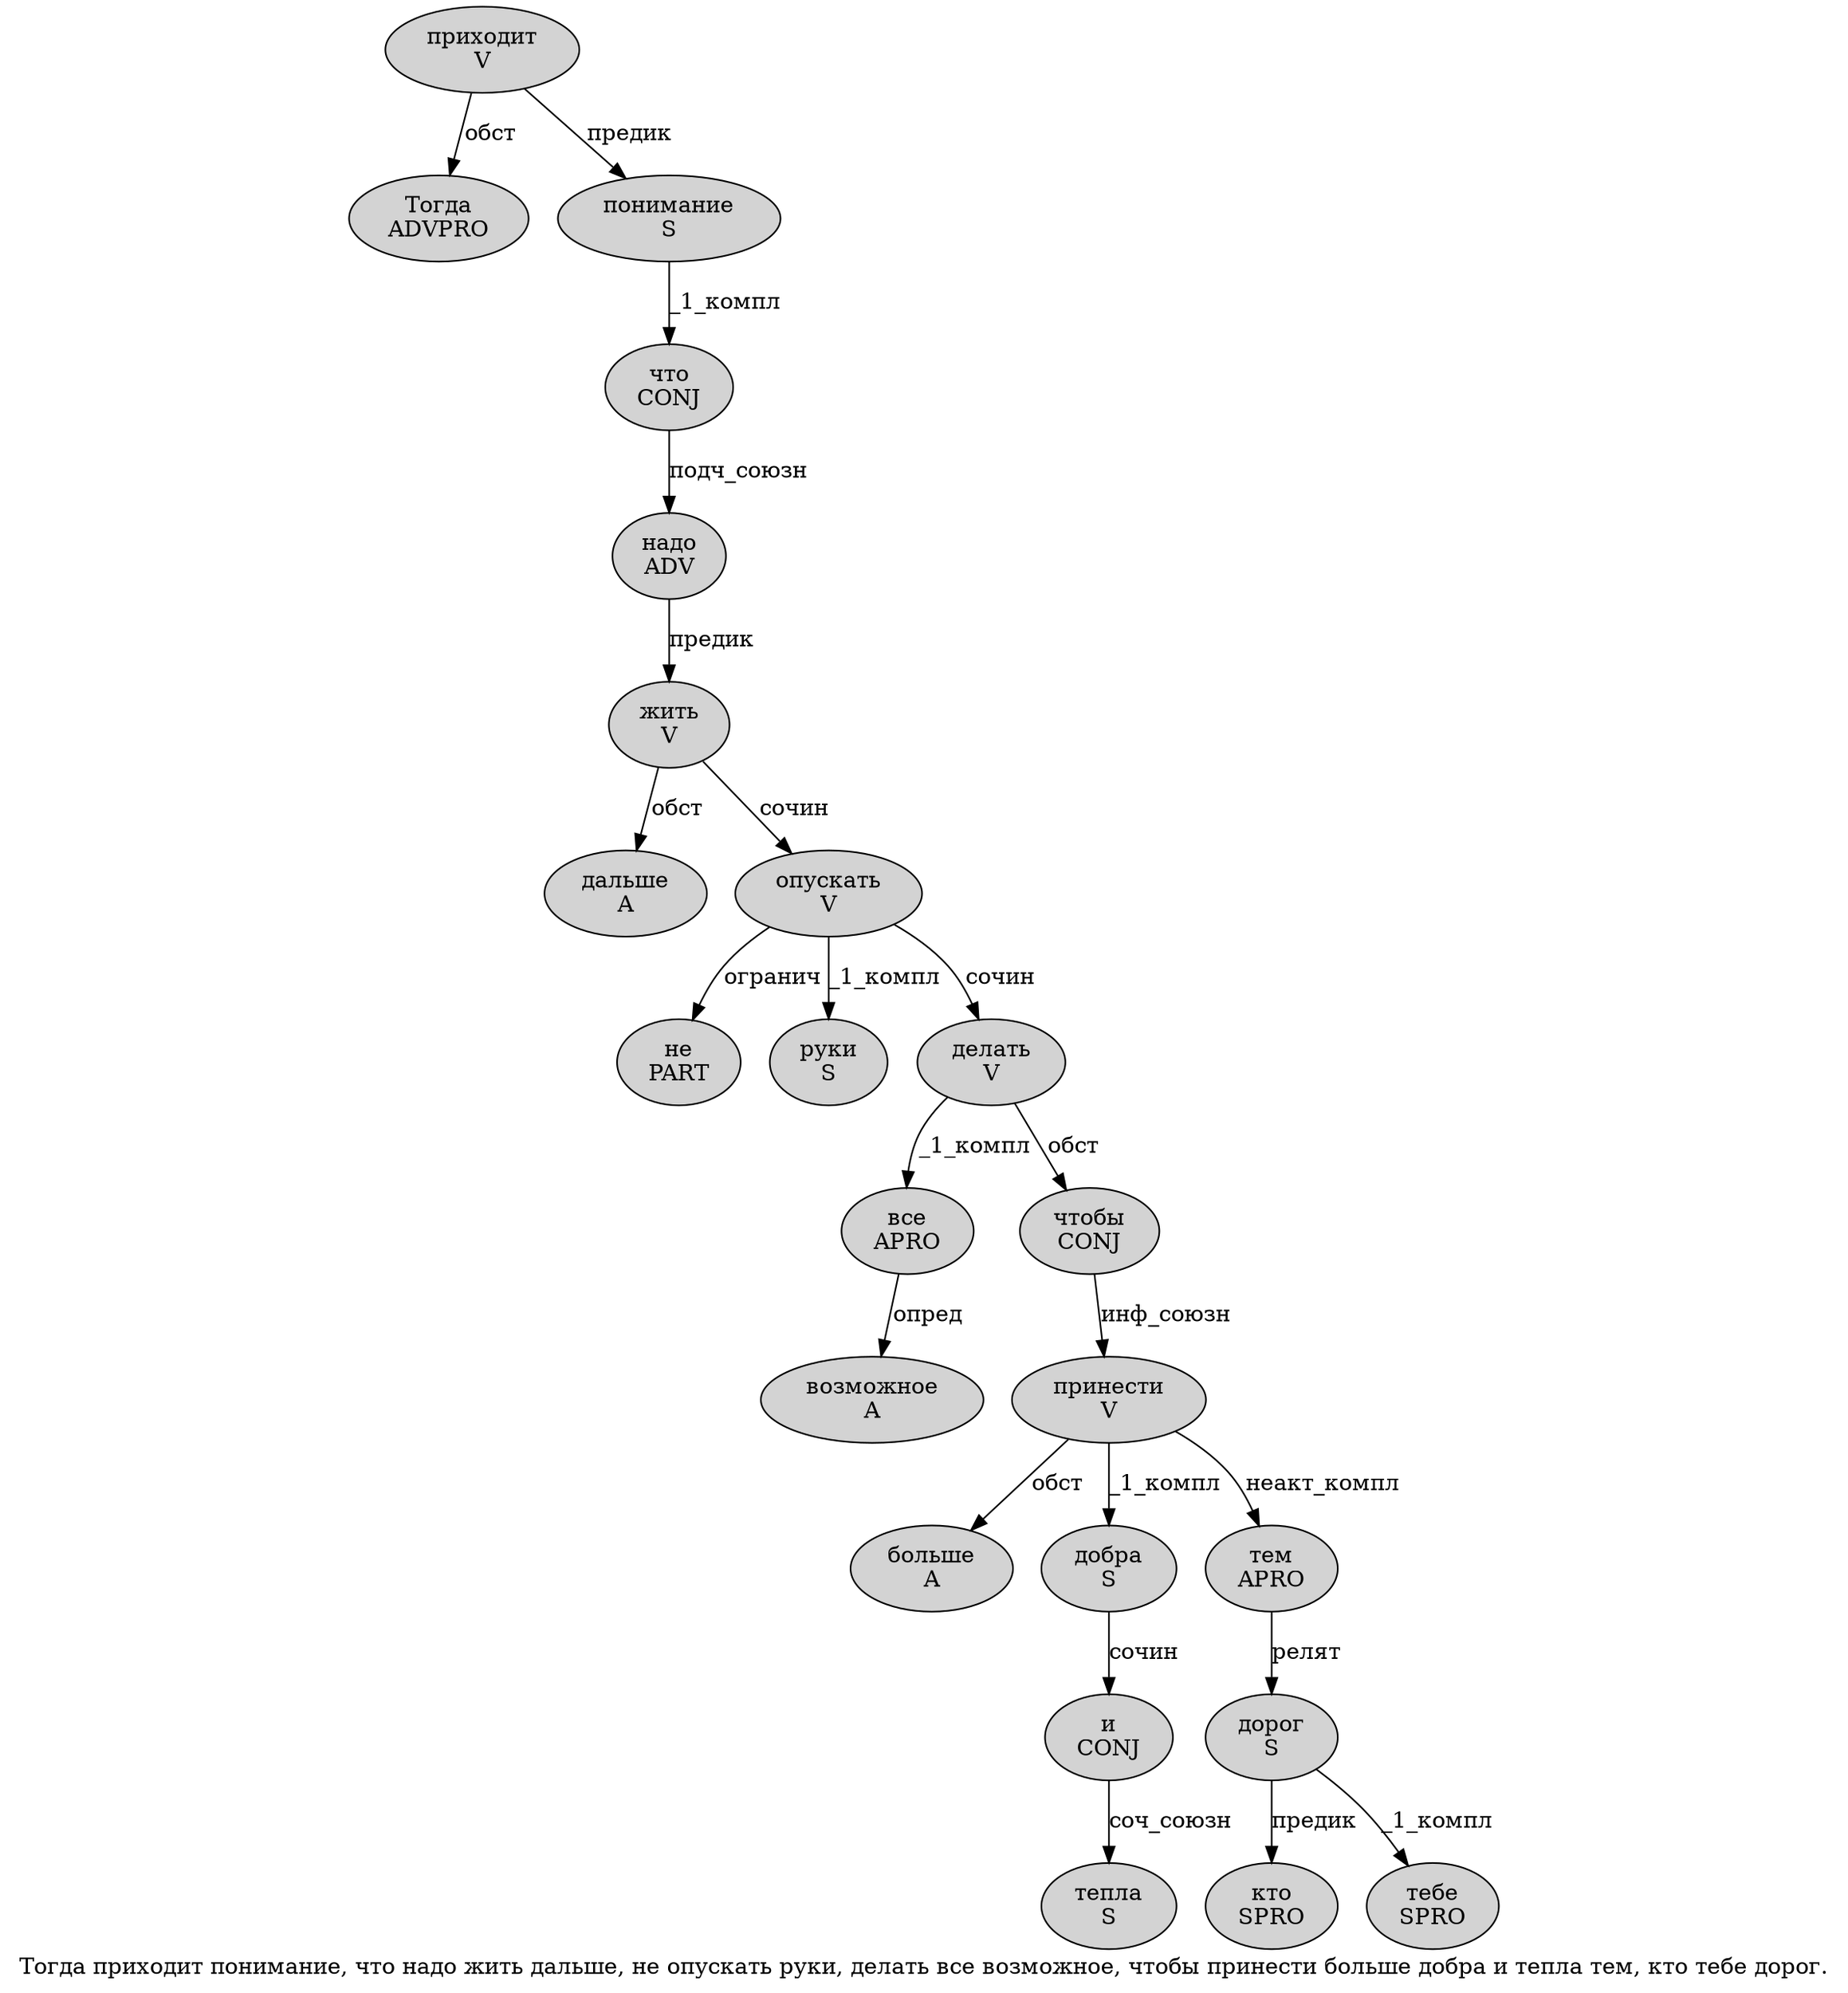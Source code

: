 digraph SENTENCE_1218 {
	graph [label="Тогда приходит понимание, что надо жить дальше, не опускать руки, делать все возможное, чтобы принести больше добра и тепла тем, кто тебе дорог."]
	node [style=filled]
		0 [label="Тогда
ADVPRO" color="" fillcolor=lightgray penwidth=1 shape=ellipse]
		1 [label="приходит
V" color="" fillcolor=lightgray penwidth=1 shape=ellipse]
		2 [label="понимание
S" color="" fillcolor=lightgray penwidth=1 shape=ellipse]
		4 [label="что
CONJ" color="" fillcolor=lightgray penwidth=1 shape=ellipse]
		5 [label="надо
ADV" color="" fillcolor=lightgray penwidth=1 shape=ellipse]
		6 [label="жить
V" color="" fillcolor=lightgray penwidth=1 shape=ellipse]
		7 [label="дальше
A" color="" fillcolor=lightgray penwidth=1 shape=ellipse]
		9 [label="не
PART" color="" fillcolor=lightgray penwidth=1 shape=ellipse]
		10 [label="опускать
V" color="" fillcolor=lightgray penwidth=1 shape=ellipse]
		11 [label="руки
S" color="" fillcolor=lightgray penwidth=1 shape=ellipse]
		13 [label="делать
V" color="" fillcolor=lightgray penwidth=1 shape=ellipse]
		14 [label="все
APRO" color="" fillcolor=lightgray penwidth=1 shape=ellipse]
		15 [label="возможное
A" color="" fillcolor=lightgray penwidth=1 shape=ellipse]
		17 [label="чтобы
CONJ" color="" fillcolor=lightgray penwidth=1 shape=ellipse]
		18 [label="принести
V" color="" fillcolor=lightgray penwidth=1 shape=ellipse]
		19 [label="больше
A" color="" fillcolor=lightgray penwidth=1 shape=ellipse]
		20 [label="добра
S" color="" fillcolor=lightgray penwidth=1 shape=ellipse]
		21 [label="и
CONJ" color="" fillcolor=lightgray penwidth=1 shape=ellipse]
		22 [label="тепла
S" color="" fillcolor=lightgray penwidth=1 shape=ellipse]
		23 [label="тем
APRO" color="" fillcolor=lightgray penwidth=1 shape=ellipse]
		25 [label="кто
SPRO" color="" fillcolor=lightgray penwidth=1 shape=ellipse]
		26 [label="тебе
SPRO" color="" fillcolor=lightgray penwidth=1 shape=ellipse]
		27 [label="дорог
S" color="" fillcolor=lightgray penwidth=1 shape=ellipse]
			2 -> 4 [label="_1_компл"]
			5 -> 6 [label="предик"]
			6 -> 7 [label="обст"]
			6 -> 10 [label="сочин"]
			4 -> 5 [label="подч_союзн"]
			20 -> 21 [label="сочин"]
			13 -> 14 [label="_1_компл"]
			13 -> 17 [label="обст"]
			10 -> 9 [label="огранич"]
			10 -> 11 [label="_1_компл"]
			10 -> 13 [label="сочин"]
			18 -> 19 [label="обст"]
			18 -> 20 [label="_1_компл"]
			18 -> 23 [label="неакт_компл"]
			23 -> 27 [label="релят"]
			21 -> 22 [label="соч_союзн"]
			1 -> 0 [label="обст"]
			1 -> 2 [label="предик"]
			27 -> 25 [label="предик"]
			27 -> 26 [label="_1_компл"]
			14 -> 15 [label="опред"]
			17 -> 18 [label="инф_союзн"]
}